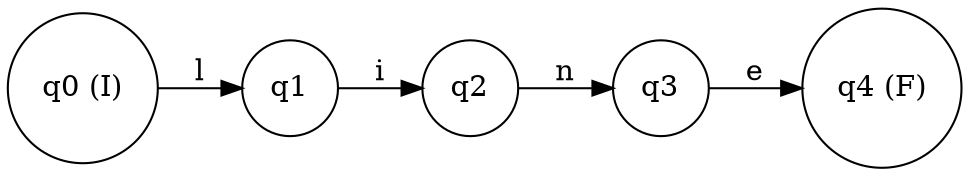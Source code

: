 digraph finite_state_machine {
rankdir=LR;
node [shape = circle];
q0 [label="q0 (I)"];
q1 [label="q1"];
q2 [label="q2"];
q3 [label="q3"];
q4 [label="q4 (F)"];
q0 -> q1 [label="l"];
q1 -> q2 [label="i"];
q2 -> q3 [label="n"];
q3 -> q4 [label="e"];
}